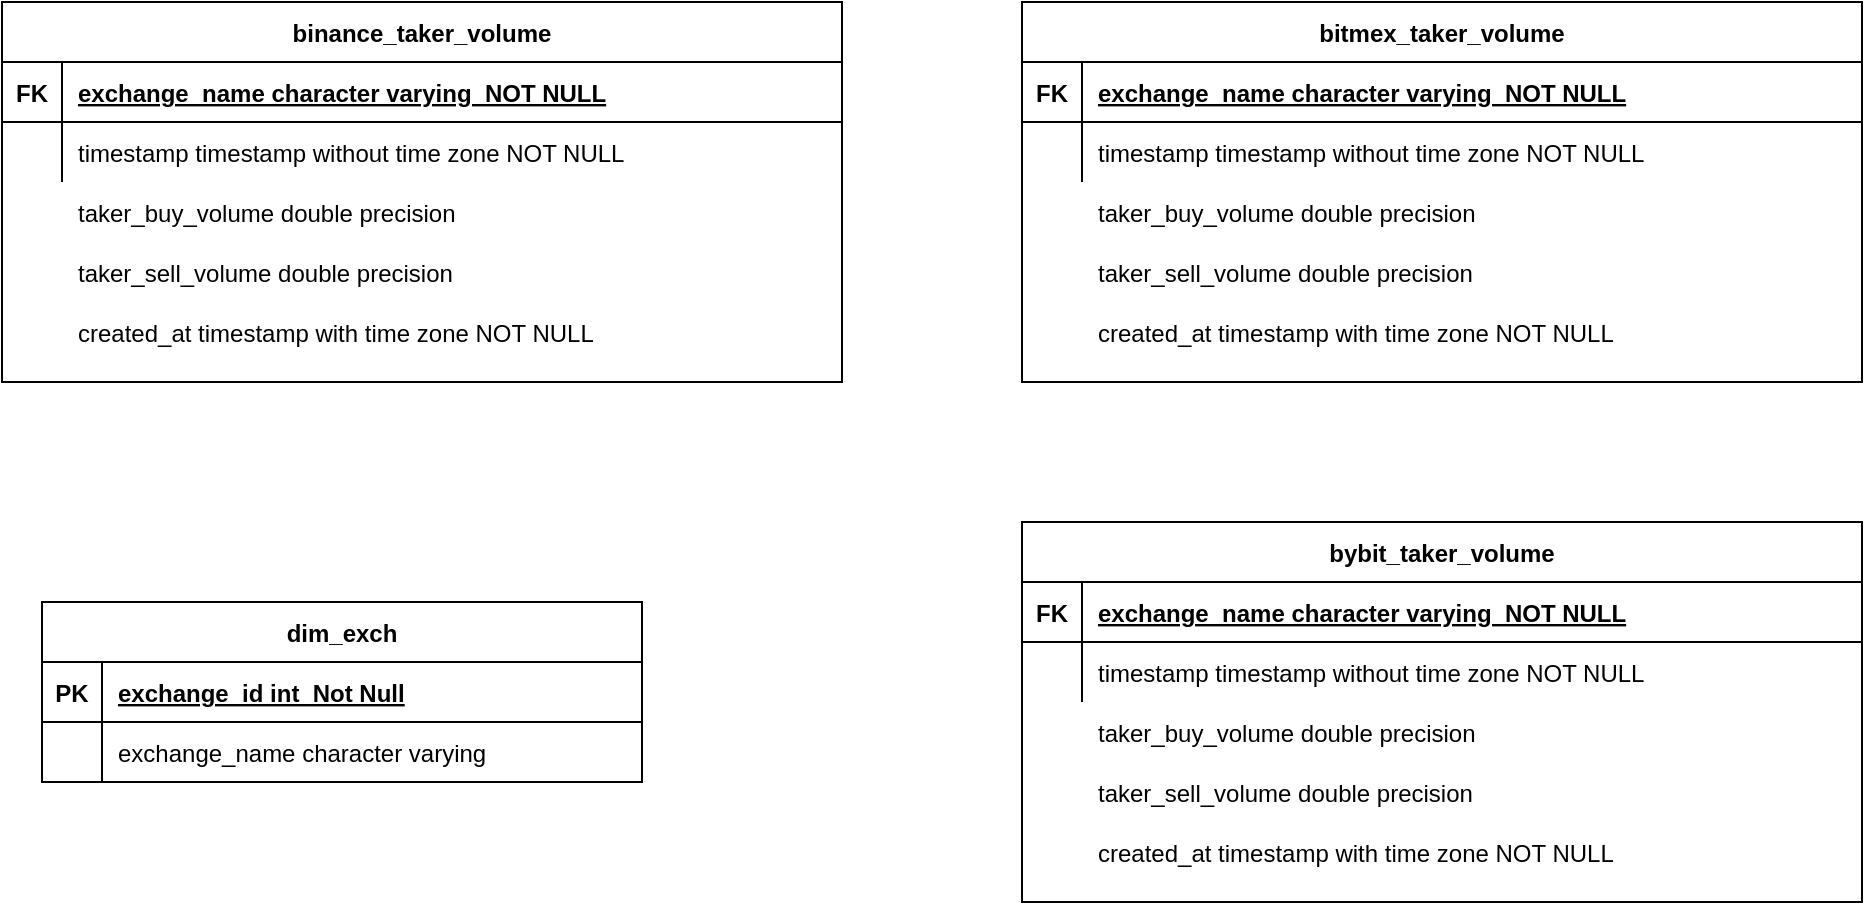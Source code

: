 <mxfile version="14.5.8" type="device"><diagram id="R2lEEEUBdFMjLlhIrx00" name="Page-1"><mxGraphModel dx="1221" dy="578" grid="1" gridSize="10" guides="1" tooltips="1" connect="1" arrows="1" fold="1" page="1" pageScale="1" pageWidth="850" pageHeight="1100" math="0" shadow="0" extFonts="Permanent Marker^https://fonts.googleapis.com/css?family=Permanent+Marker"><root><mxCell id="0"/><mxCell id="1" parent="0"/><mxCell id="C-vyLk0tnHw3VtMMgP7b-23" value="binance_taker_volume" style="shape=table;startSize=30;container=1;collapsible=1;childLayout=tableLayout;fixedRows=1;rowLines=0;fontStyle=1;align=center;resizeLast=1;" parent="1" vertex="1"><mxGeometry x="110" y="250" width="420" height="190" as="geometry"/></mxCell><mxCell id="C-vyLk0tnHw3VtMMgP7b-24" value="" style="shape=partialRectangle;collapsible=0;dropTarget=0;pointerEvents=0;fillColor=none;points=[[0,0.5],[1,0.5]];portConstraint=eastwest;top=0;left=0;right=0;bottom=1;" parent="C-vyLk0tnHw3VtMMgP7b-23" vertex="1"><mxGeometry y="30" width="420" height="30" as="geometry"/></mxCell><mxCell id="C-vyLk0tnHw3VtMMgP7b-25" value="FK" style="shape=partialRectangle;overflow=hidden;connectable=0;fillColor=none;top=0;left=0;bottom=0;right=0;fontStyle=1;" parent="C-vyLk0tnHw3VtMMgP7b-24" vertex="1"><mxGeometry width="30" height="30" as="geometry"/></mxCell><mxCell id="C-vyLk0tnHw3VtMMgP7b-26" value="exchange_name character varying  NOT NULL " style="shape=partialRectangle;overflow=hidden;connectable=0;fillColor=none;top=0;left=0;bottom=0;right=0;align=left;spacingLeft=6;fontStyle=5;" parent="C-vyLk0tnHw3VtMMgP7b-24" vertex="1"><mxGeometry x="30" width="390" height="30" as="geometry"/></mxCell><mxCell id="C-vyLk0tnHw3VtMMgP7b-27" value="" style="shape=partialRectangle;collapsible=0;dropTarget=0;pointerEvents=0;fillColor=none;points=[[0,0.5],[1,0.5]];portConstraint=eastwest;top=0;left=0;right=0;bottom=0;" parent="C-vyLk0tnHw3VtMMgP7b-23" vertex="1"><mxGeometry y="60" width="420" height="30" as="geometry"/></mxCell><mxCell id="C-vyLk0tnHw3VtMMgP7b-28" value="" style="shape=partialRectangle;overflow=hidden;connectable=0;fillColor=none;top=0;left=0;bottom=0;right=0;" parent="C-vyLk0tnHw3VtMMgP7b-27" vertex="1"><mxGeometry width="30" height="30" as="geometry"/></mxCell><mxCell id="C-vyLk0tnHw3VtMMgP7b-29" value="timestamp timestamp without time zone NOT NULL" style="shape=partialRectangle;overflow=hidden;connectable=0;fillColor=none;top=0;left=0;bottom=0;right=0;align=left;spacingLeft=6;" parent="C-vyLk0tnHw3VtMMgP7b-27" vertex="1"><mxGeometry x="30" width="390" height="30" as="geometry"/></mxCell><mxCell id="Ykm65CUmVfapqEKesIax-1" value="taker_buy_volume double precision " style="shape=partialRectangle;overflow=hidden;connectable=0;fillColor=none;top=0;left=0;bottom=0;right=0;align=left;spacingLeft=6;" vertex="1" parent="1"><mxGeometry x="140" y="340" width="390" height="30" as="geometry"/></mxCell><mxCell id="Ykm65CUmVfapqEKesIax-2" value="taker_sell_volume double precision " style="shape=partialRectangle;overflow=hidden;connectable=0;fillColor=none;top=0;left=0;bottom=0;right=0;align=left;spacingLeft=6;" vertex="1" parent="1"><mxGeometry x="140" y="370" width="390" height="30" as="geometry"/></mxCell><mxCell id="Ykm65CUmVfapqEKesIax-3" value="created_at timestamp with time zone NOT NULL" style="shape=partialRectangle;overflow=hidden;connectable=0;fillColor=none;top=0;left=0;bottom=0;right=0;align=left;spacingLeft=6;" vertex="1" parent="1"><mxGeometry x="140" y="400" width="390" height="30" as="geometry"/></mxCell><mxCell id="Ykm65CUmVfapqEKesIax-4" value="bitmex_taker_volume" style="shape=table;startSize=30;container=1;collapsible=1;childLayout=tableLayout;fixedRows=1;rowLines=0;fontStyle=1;align=center;resizeLast=1;" vertex="1" parent="1"><mxGeometry x="620" y="250" width="420" height="190" as="geometry"/></mxCell><mxCell id="Ykm65CUmVfapqEKesIax-5" value="" style="shape=partialRectangle;collapsible=0;dropTarget=0;pointerEvents=0;fillColor=none;points=[[0,0.5],[1,0.5]];portConstraint=eastwest;top=0;left=0;right=0;bottom=1;" vertex="1" parent="Ykm65CUmVfapqEKesIax-4"><mxGeometry y="30" width="420" height="30" as="geometry"/></mxCell><mxCell id="Ykm65CUmVfapqEKesIax-6" value="FK" style="shape=partialRectangle;overflow=hidden;connectable=0;fillColor=none;top=0;left=0;bottom=0;right=0;fontStyle=1;" vertex="1" parent="Ykm65CUmVfapqEKesIax-5"><mxGeometry width="30" height="30" as="geometry"/></mxCell><mxCell id="Ykm65CUmVfapqEKesIax-7" value="exchange_name character varying  NOT NULL " style="shape=partialRectangle;overflow=hidden;connectable=0;fillColor=none;top=0;left=0;bottom=0;right=0;align=left;spacingLeft=6;fontStyle=5;" vertex="1" parent="Ykm65CUmVfapqEKesIax-5"><mxGeometry x="30" width="390" height="30" as="geometry"/></mxCell><mxCell id="Ykm65CUmVfapqEKesIax-8" value="" style="shape=partialRectangle;collapsible=0;dropTarget=0;pointerEvents=0;fillColor=none;points=[[0,0.5],[1,0.5]];portConstraint=eastwest;top=0;left=0;right=0;bottom=0;" vertex="1" parent="Ykm65CUmVfapqEKesIax-4"><mxGeometry y="60" width="420" height="30" as="geometry"/></mxCell><mxCell id="Ykm65CUmVfapqEKesIax-9" value="" style="shape=partialRectangle;overflow=hidden;connectable=0;fillColor=none;top=0;left=0;bottom=0;right=0;" vertex="1" parent="Ykm65CUmVfapqEKesIax-8"><mxGeometry width="30" height="30" as="geometry"/></mxCell><mxCell id="Ykm65CUmVfapqEKesIax-10" value="timestamp timestamp without time zone NOT NULL" style="shape=partialRectangle;overflow=hidden;connectable=0;fillColor=none;top=0;left=0;bottom=0;right=0;align=left;spacingLeft=6;" vertex="1" parent="Ykm65CUmVfapqEKesIax-8"><mxGeometry x="30" width="390" height="30" as="geometry"/></mxCell><mxCell id="Ykm65CUmVfapqEKesIax-11" value="taker_buy_volume double precision " style="shape=partialRectangle;overflow=hidden;connectable=0;fillColor=none;top=0;left=0;bottom=0;right=0;align=left;spacingLeft=6;" vertex="1" parent="1"><mxGeometry x="650" y="340" width="390" height="30" as="geometry"/></mxCell><mxCell id="Ykm65CUmVfapqEKesIax-12" value="taker_sell_volume double precision " style="shape=partialRectangle;overflow=hidden;connectable=0;fillColor=none;top=0;left=0;bottom=0;right=0;align=left;spacingLeft=6;" vertex="1" parent="1"><mxGeometry x="650" y="370" width="390" height="30" as="geometry"/></mxCell><mxCell id="Ykm65CUmVfapqEKesIax-13" value="created_at timestamp with time zone NOT NULL" style="shape=partialRectangle;overflow=hidden;connectable=0;fillColor=none;top=0;left=0;bottom=0;right=0;align=left;spacingLeft=6;" vertex="1" parent="1"><mxGeometry x="650" y="400" width="390" height="30" as="geometry"/></mxCell><mxCell id="Ykm65CUmVfapqEKesIax-14" value="bybit_taker_volume" style="shape=table;startSize=30;container=1;collapsible=1;childLayout=tableLayout;fixedRows=1;rowLines=0;fontStyle=1;align=center;resizeLast=1;" vertex="1" parent="1"><mxGeometry x="620" y="510" width="420" height="190" as="geometry"/></mxCell><mxCell id="Ykm65CUmVfapqEKesIax-15" value="" style="shape=partialRectangle;collapsible=0;dropTarget=0;pointerEvents=0;fillColor=none;points=[[0,0.5],[1,0.5]];portConstraint=eastwest;top=0;left=0;right=0;bottom=1;" vertex="1" parent="Ykm65CUmVfapqEKesIax-14"><mxGeometry y="30" width="420" height="30" as="geometry"/></mxCell><mxCell id="Ykm65CUmVfapqEKesIax-16" value="FK" style="shape=partialRectangle;overflow=hidden;connectable=0;fillColor=none;top=0;left=0;bottom=0;right=0;fontStyle=1;" vertex="1" parent="Ykm65CUmVfapqEKesIax-15"><mxGeometry width="30" height="30" as="geometry"/></mxCell><mxCell id="Ykm65CUmVfapqEKesIax-17" value="exchange_name character varying  NOT NULL " style="shape=partialRectangle;overflow=hidden;connectable=0;fillColor=none;top=0;left=0;bottom=0;right=0;align=left;spacingLeft=6;fontStyle=5;" vertex="1" parent="Ykm65CUmVfapqEKesIax-15"><mxGeometry x="30" width="390" height="30" as="geometry"/></mxCell><mxCell id="Ykm65CUmVfapqEKesIax-18" value="" style="shape=partialRectangle;collapsible=0;dropTarget=0;pointerEvents=0;fillColor=none;points=[[0,0.5],[1,0.5]];portConstraint=eastwest;top=0;left=0;right=0;bottom=0;" vertex="1" parent="Ykm65CUmVfapqEKesIax-14"><mxGeometry y="60" width="420" height="30" as="geometry"/></mxCell><mxCell id="Ykm65CUmVfapqEKesIax-19" value="" style="shape=partialRectangle;overflow=hidden;connectable=0;fillColor=none;top=0;left=0;bottom=0;right=0;" vertex="1" parent="Ykm65CUmVfapqEKesIax-18"><mxGeometry width="30" height="30" as="geometry"/></mxCell><mxCell id="Ykm65CUmVfapqEKesIax-20" value="timestamp timestamp without time zone NOT NULL" style="shape=partialRectangle;overflow=hidden;connectable=0;fillColor=none;top=0;left=0;bottom=0;right=0;align=left;spacingLeft=6;" vertex="1" parent="Ykm65CUmVfapqEKesIax-18"><mxGeometry x="30" width="390" height="30" as="geometry"/></mxCell><mxCell id="Ykm65CUmVfapqEKesIax-21" value="taker_buy_volume double precision " style="shape=partialRectangle;overflow=hidden;connectable=0;fillColor=none;top=0;left=0;bottom=0;right=0;align=left;spacingLeft=6;" vertex="1" parent="1"><mxGeometry x="650" y="600" width="390" height="30" as="geometry"/></mxCell><mxCell id="Ykm65CUmVfapqEKesIax-22" value="taker_sell_volume double precision " style="shape=partialRectangle;overflow=hidden;connectable=0;fillColor=none;top=0;left=0;bottom=0;right=0;align=left;spacingLeft=6;" vertex="1" parent="1"><mxGeometry x="650" y="630" width="390" height="30" as="geometry"/></mxCell><mxCell id="Ykm65CUmVfapqEKesIax-23" value="created_at timestamp with time zone NOT NULL" style="shape=partialRectangle;overflow=hidden;connectable=0;fillColor=none;top=0;left=0;bottom=0;right=0;align=left;spacingLeft=6;" vertex="1" parent="1"><mxGeometry x="650" y="660" width="390" height="30" as="geometry"/></mxCell><mxCell id="Ykm65CUmVfapqEKesIax-47" value="dim_exch" style="shape=table;startSize=30;container=1;collapsible=1;childLayout=tableLayout;fixedRows=1;rowLines=0;fontStyle=1;align=center;resizeLast=1;" vertex="1" parent="1"><mxGeometry x="130" y="550" width="300" height="90" as="geometry"/></mxCell><mxCell id="Ykm65CUmVfapqEKesIax-48" value="" style="shape=partialRectangle;collapsible=0;dropTarget=0;pointerEvents=0;fillColor=none;top=0;left=0;bottom=1;right=0;points=[[0,0.5],[1,0.5]];portConstraint=eastwest;" vertex="1" parent="Ykm65CUmVfapqEKesIax-47"><mxGeometry y="30" width="300" height="30" as="geometry"/></mxCell><mxCell id="Ykm65CUmVfapqEKesIax-49" value="PK" style="shape=partialRectangle;connectable=0;fillColor=none;top=0;left=0;bottom=0;right=0;fontStyle=1;overflow=hidden;" vertex="1" parent="Ykm65CUmVfapqEKesIax-48"><mxGeometry width="30" height="30" as="geometry"/></mxCell><mxCell id="Ykm65CUmVfapqEKesIax-50" value="exchange_id int  Not Null" style="shape=partialRectangle;connectable=0;fillColor=none;top=0;left=0;bottom=0;right=0;align=left;spacingLeft=6;fontStyle=5;overflow=hidden;" vertex="1" parent="Ykm65CUmVfapqEKesIax-48"><mxGeometry x="30" width="270" height="30" as="geometry"/></mxCell><mxCell id="Ykm65CUmVfapqEKesIax-51" value="" style="shape=partialRectangle;collapsible=0;dropTarget=0;pointerEvents=0;fillColor=none;top=0;left=0;bottom=0;right=0;points=[[0,0.5],[1,0.5]];portConstraint=eastwest;" vertex="1" parent="Ykm65CUmVfapqEKesIax-47"><mxGeometry y="60" width="300" height="30" as="geometry"/></mxCell><mxCell id="Ykm65CUmVfapqEKesIax-52" value="" style="shape=partialRectangle;connectable=0;fillColor=none;top=0;left=0;bottom=0;right=0;editable=1;overflow=hidden;" vertex="1" parent="Ykm65CUmVfapqEKesIax-51"><mxGeometry width="30" height="30" as="geometry"/></mxCell><mxCell id="Ykm65CUmVfapqEKesIax-53" value="exchange_name character varying " style="shape=partialRectangle;connectable=0;fillColor=none;top=0;left=0;bottom=0;right=0;align=left;spacingLeft=6;overflow=hidden;" vertex="1" parent="Ykm65CUmVfapqEKesIax-51"><mxGeometry x="30" width="270" height="30" as="geometry"/></mxCell></root></mxGraphModel></diagram></mxfile>